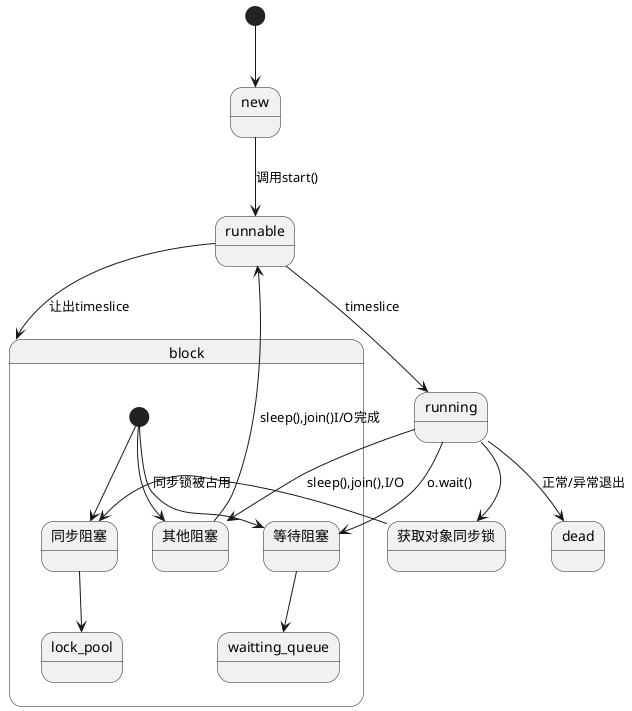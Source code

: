 @startuml java线程状态机图
[*] --> new
new --> runnable : 调用start()
runnable --> running : timeslice
runnable --> block : 让出timeslice
state block{
    [*] --> 等待阻塞
    等待阻塞 --> waitting_queue
    [*] --> 同步阻塞
    同步阻塞 --> lock_pool
    [*] --> 其他阻塞
}
running --> 等待阻塞 : o.wait()
running --> 获取对象同步锁
获取对象同步锁 --> 同步阻塞 : 同步锁被占用
running --> 其他阻塞 : sleep(),join(),I/O
其他阻塞 --> runnable : sleep(),join()I/O完成
running --> dead : 正常/异常退出